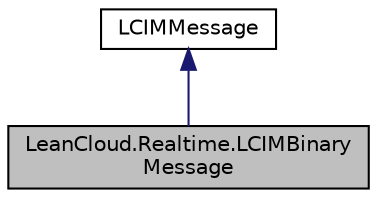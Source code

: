 digraph "LeanCloud.Realtime.LCIMBinaryMessage"
{
  edge [fontname="Helvetica",fontsize="10",labelfontname="Helvetica",labelfontsize="10"];
  node [fontname="Helvetica",fontsize="10",shape=record];
  Node1 [label="LeanCloud.Realtime.LCIMBinary\lMessage",height=0.2,width=0.4,color="black", fillcolor="grey75", style="filled", fontcolor="black"];
  Node2 -> Node1 [dir="back",color="midnightblue",fontsize="10",style="solid",fontname="Helvetica"];
  Node2 [label="LCIMMessage",height=0.2,width=0.4,color="black", fillcolor="white", style="filled",URL="$classLeanCloud_1_1Realtime_1_1LCIMMessage.html",tooltip="消息基类 "];
}
